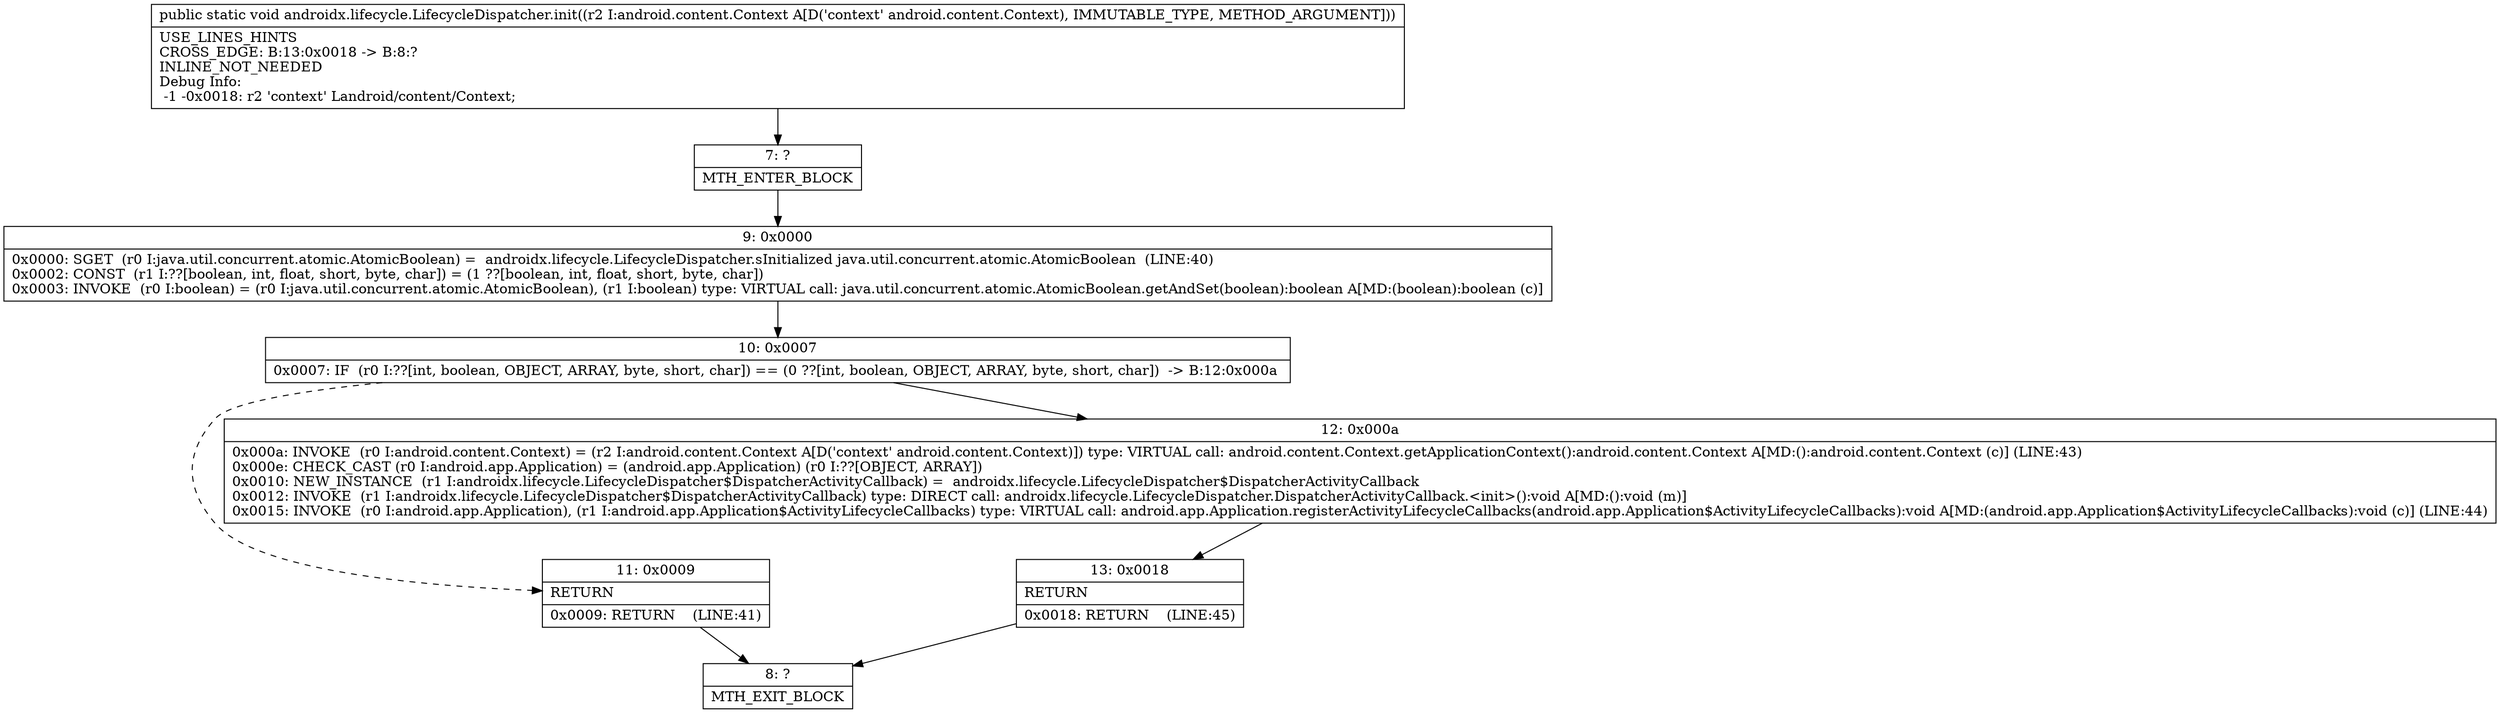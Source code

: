 digraph "CFG forandroidx.lifecycle.LifecycleDispatcher.init(Landroid\/content\/Context;)V" {
Node_7 [shape=record,label="{7\:\ ?|MTH_ENTER_BLOCK\l}"];
Node_9 [shape=record,label="{9\:\ 0x0000|0x0000: SGET  (r0 I:java.util.concurrent.atomic.AtomicBoolean) =  androidx.lifecycle.LifecycleDispatcher.sInitialized java.util.concurrent.atomic.AtomicBoolean  (LINE:40)\l0x0002: CONST  (r1 I:??[boolean, int, float, short, byte, char]) = (1 ??[boolean, int, float, short, byte, char]) \l0x0003: INVOKE  (r0 I:boolean) = (r0 I:java.util.concurrent.atomic.AtomicBoolean), (r1 I:boolean) type: VIRTUAL call: java.util.concurrent.atomic.AtomicBoolean.getAndSet(boolean):boolean A[MD:(boolean):boolean (c)]\l}"];
Node_10 [shape=record,label="{10\:\ 0x0007|0x0007: IF  (r0 I:??[int, boolean, OBJECT, ARRAY, byte, short, char]) == (0 ??[int, boolean, OBJECT, ARRAY, byte, short, char])  \-\> B:12:0x000a \l}"];
Node_11 [shape=record,label="{11\:\ 0x0009|RETURN\l|0x0009: RETURN    (LINE:41)\l}"];
Node_8 [shape=record,label="{8\:\ ?|MTH_EXIT_BLOCK\l}"];
Node_12 [shape=record,label="{12\:\ 0x000a|0x000a: INVOKE  (r0 I:android.content.Context) = (r2 I:android.content.Context A[D('context' android.content.Context)]) type: VIRTUAL call: android.content.Context.getApplicationContext():android.content.Context A[MD:():android.content.Context (c)] (LINE:43)\l0x000e: CHECK_CAST (r0 I:android.app.Application) = (android.app.Application) (r0 I:??[OBJECT, ARRAY]) \l0x0010: NEW_INSTANCE  (r1 I:androidx.lifecycle.LifecycleDispatcher$DispatcherActivityCallback) =  androidx.lifecycle.LifecycleDispatcher$DispatcherActivityCallback \l0x0012: INVOKE  (r1 I:androidx.lifecycle.LifecycleDispatcher$DispatcherActivityCallback) type: DIRECT call: androidx.lifecycle.LifecycleDispatcher.DispatcherActivityCallback.\<init\>():void A[MD:():void (m)]\l0x0015: INVOKE  (r0 I:android.app.Application), (r1 I:android.app.Application$ActivityLifecycleCallbacks) type: VIRTUAL call: android.app.Application.registerActivityLifecycleCallbacks(android.app.Application$ActivityLifecycleCallbacks):void A[MD:(android.app.Application$ActivityLifecycleCallbacks):void (c)] (LINE:44)\l}"];
Node_13 [shape=record,label="{13\:\ 0x0018|RETURN\l|0x0018: RETURN    (LINE:45)\l}"];
MethodNode[shape=record,label="{public static void androidx.lifecycle.LifecycleDispatcher.init((r2 I:android.content.Context A[D('context' android.content.Context), IMMUTABLE_TYPE, METHOD_ARGUMENT]))  | USE_LINES_HINTS\lCROSS_EDGE: B:13:0x0018 \-\> B:8:?\lINLINE_NOT_NEEDED\lDebug Info:\l  \-1 \-0x0018: r2 'context' Landroid\/content\/Context;\l}"];
MethodNode -> Node_7;Node_7 -> Node_9;
Node_9 -> Node_10;
Node_10 -> Node_11[style=dashed];
Node_10 -> Node_12;
Node_11 -> Node_8;
Node_12 -> Node_13;
Node_13 -> Node_8;
}

